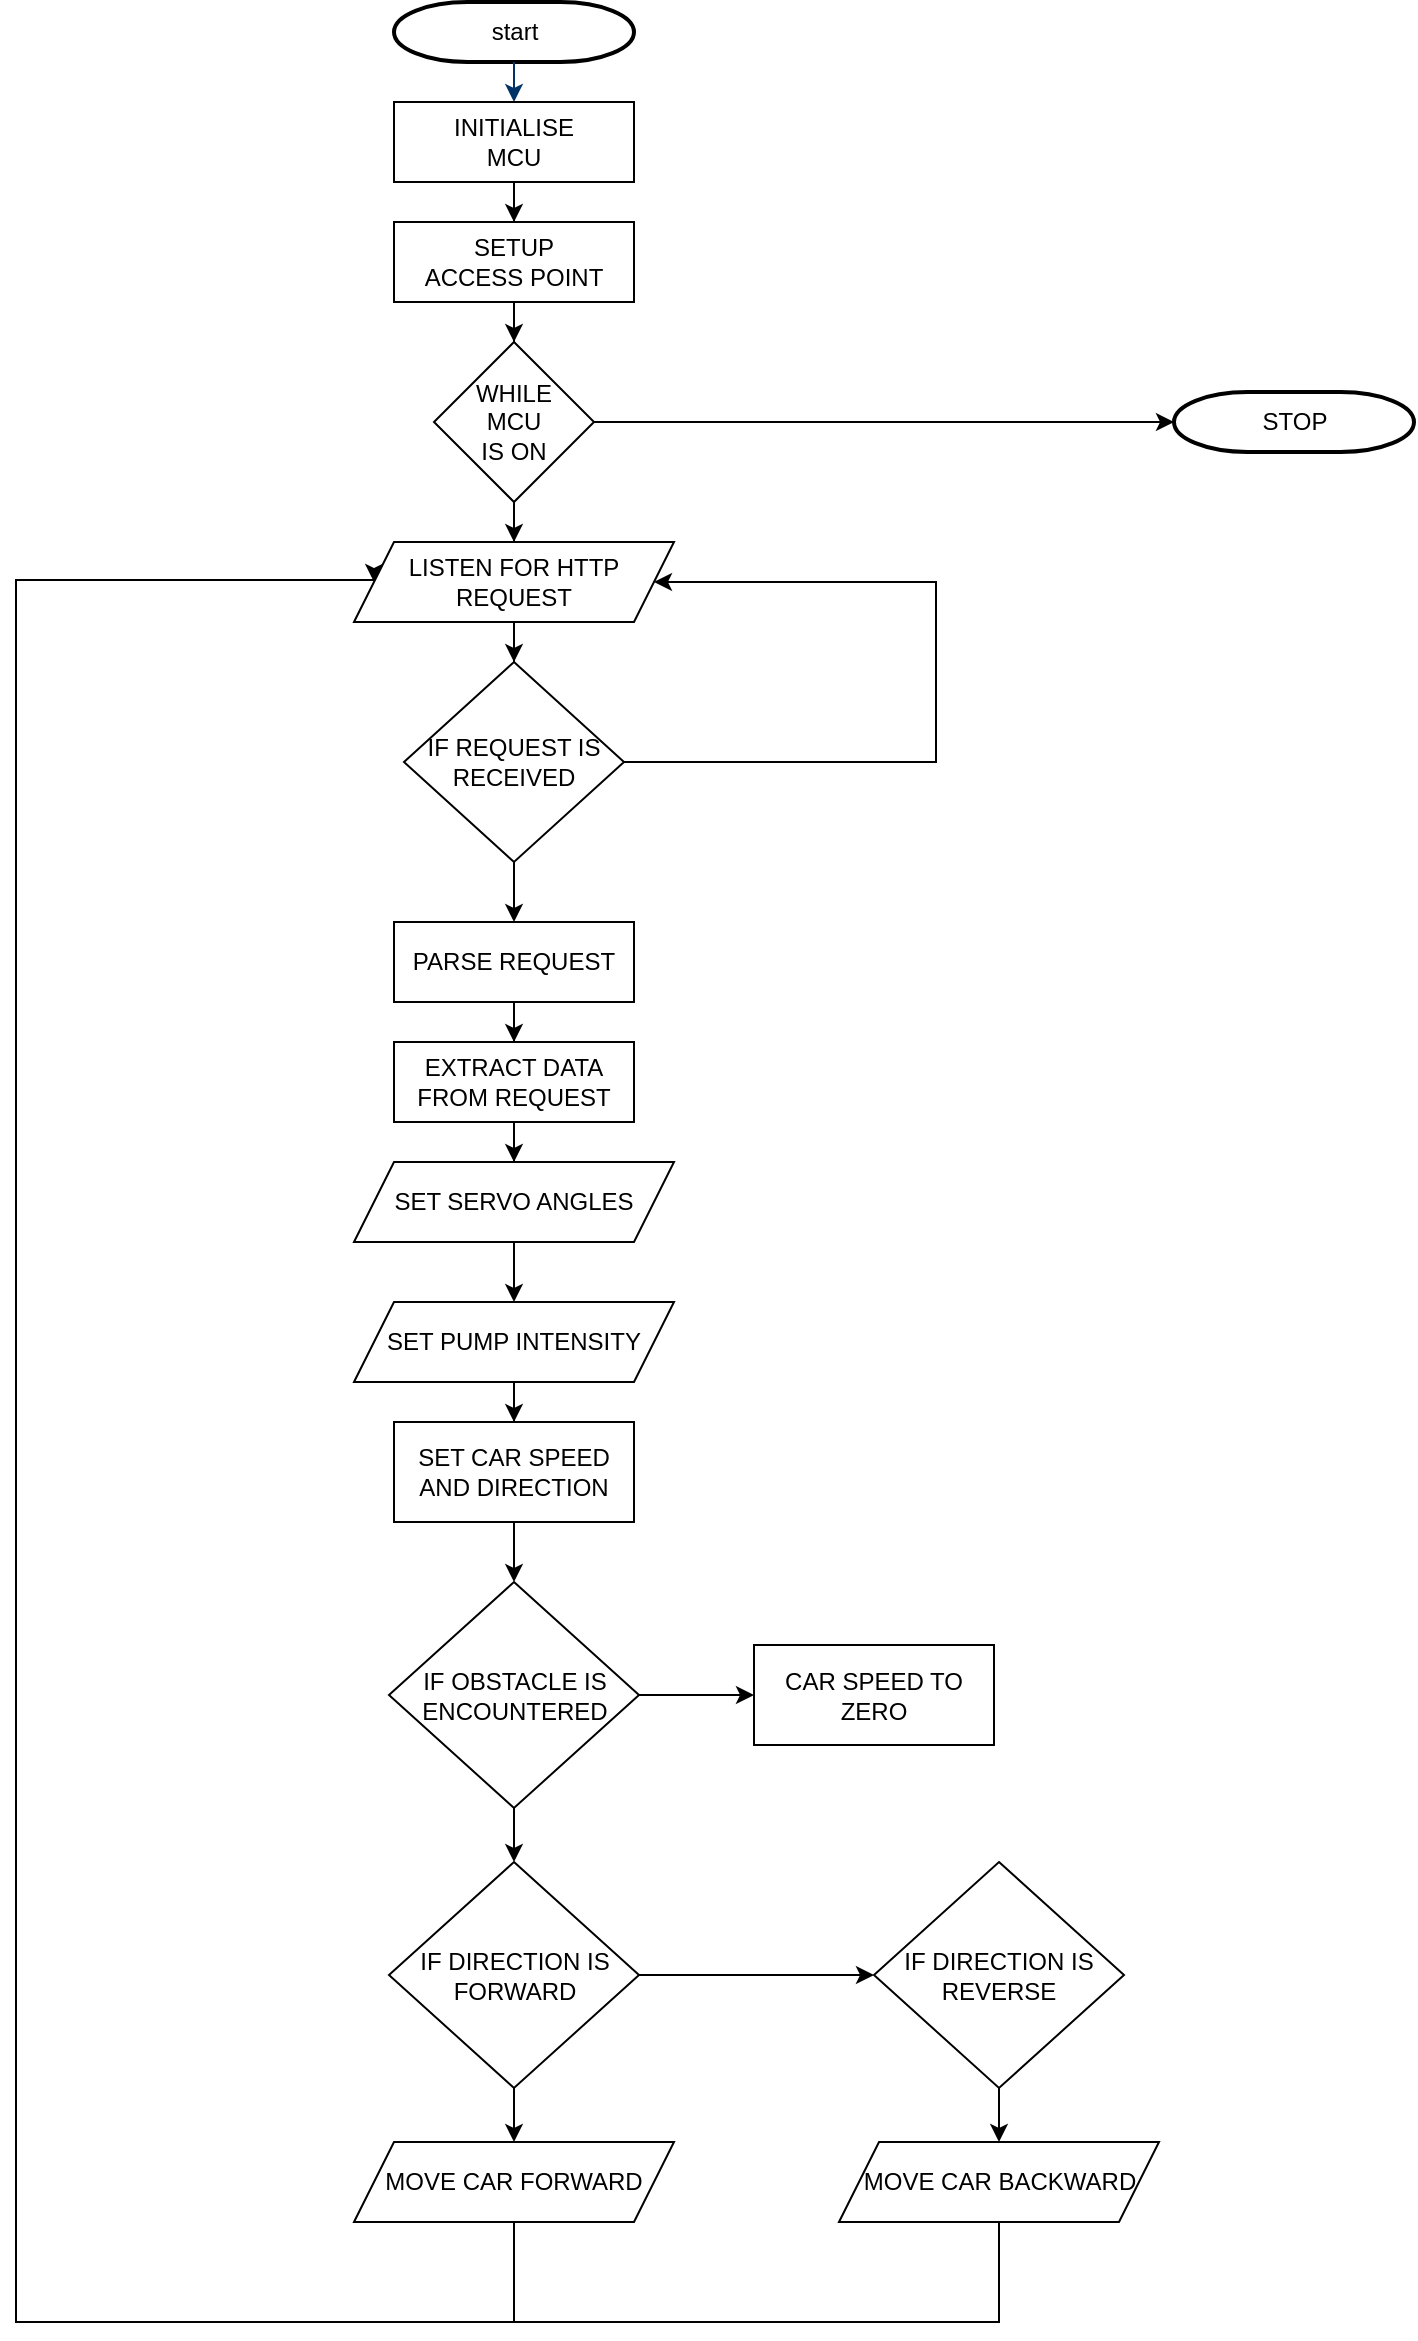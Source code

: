 <mxfile version="21.7.5" type="github">
  <diagram id="6a731a19-8d31-9384-78a2-239565b7b9f0" name="Page-1">
    <mxGraphModel dx="1050" dy="566" grid="1" gridSize="10" guides="1" tooltips="1" connect="1" arrows="1" fold="1" page="1" pageScale="1" pageWidth="1169" pageHeight="827" background="none" math="0" shadow="0">
      <root>
        <mxCell id="0" />
        <mxCell id="1" parent="0" />
        <mxCell id="2" value="start" style="shape=mxgraph.flowchart.terminator;strokeWidth=2;gradientColor=none;gradientDirection=north;fontStyle=0;html=1;" parent="1" vertex="1">
          <mxGeometry x="260" y="50" width="120" height="30" as="geometry" />
        </mxCell>
        <mxCell id="7" style="fontStyle=1;strokeColor=#003366;strokeWidth=1;html=1;" parent="1" source="2" target="ND_fbCrq1BbmrggnkjyX-55" edge="1">
          <mxGeometry relative="1" as="geometry">
            <mxPoint x="320" y="130" as="targetPoint" />
          </mxGeometry>
        </mxCell>
        <mxCell id="ND_fbCrq1BbmrggnkjyX-59" style="edgeStyle=orthogonalEdgeStyle;rounded=0;orthogonalLoop=1;jettySize=auto;html=1;" edge="1" parent="1" source="ND_fbCrq1BbmrggnkjyX-55" target="ND_fbCrq1BbmrggnkjyX-56">
          <mxGeometry relative="1" as="geometry" />
        </mxCell>
        <mxCell id="ND_fbCrq1BbmrggnkjyX-55" value="&lt;div&gt;INITIALISE&lt;/div&gt;&lt;div&gt;MCU&lt;br&gt;&lt;/div&gt;" style="rounded=0;whiteSpace=wrap;html=1;" vertex="1" parent="1">
          <mxGeometry x="260" y="100" width="120" height="40" as="geometry" />
        </mxCell>
        <mxCell id="ND_fbCrq1BbmrggnkjyX-65" style="edgeStyle=orthogonalEdgeStyle;rounded=0;orthogonalLoop=1;jettySize=auto;html=1;" edge="1" parent="1" source="ND_fbCrq1BbmrggnkjyX-56" target="ND_fbCrq1BbmrggnkjyX-62">
          <mxGeometry relative="1" as="geometry" />
        </mxCell>
        <mxCell id="ND_fbCrq1BbmrggnkjyX-56" value="&lt;div&gt;SETUP&lt;/div&gt;&lt;div&gt;ACCESS POINT&lt;/div&gt;" style="rounded=0;whiteSpace=wrap;html=1;" vertex="1" parent="1">
          <mxGeometry x="260" y="160" width="120" height="40" as="geometry" />
        </mxCell>
        <mxCell id="ND_fbCrq1BbmrggnkjyX-58" style="edgeStyle=orthogonalEdgeStyle;rounded=0;orthogonalLoop=1;jettySize=auto;html=1;exitX=0.5;exitY=1;exitDx=0;exitDy=0;" edge="1" parent="1" source="ND_fbCrq1BbmrggnkjyX-56" target="ND_fbCrq1BbmrggnkjyX-56">
          <mxGeometry relative="1" as="geometry" />
        </mxCell>
        <mxCell id="ND_fbCrq1BbmrggnkjyX-63" style="edgeStyle=orthogonalEdgeStyle;rounded=0;orthogonalLoop=1;jettySize=auto;html=1;" edge="1" parent="1" source="ND_fbCrq1BbmrggnkjyX-62" target="ND_fbCrq1BbmrggnkjyX-64">
          <mxGeometry relative="1" as="geometry">
            <mxPoint x="320" y="320" as="targetPoint" />
          </mxGeometry>
        </mxCell>
        <mxCell id="ND_fbCrq1BbmrggnkjyX-68" style="edgeStyle=orthogonalEdgeStyle;rounded=0;orthogonalLoop=1;jettySize=auto;html=1;" edge="1" parent="1" source="ND_fbCrq1BbmrggnkjyX-62">
          <mxGeometry relative="1" as="geometry">
            <mxPoint x="650" y="260" as="targetPoint" />
          </mxGeometry>
        </mxCell>
        <mxCell id="ND_fbCrq1BbmrggnkjyX-62" value="&lt;div&gt;WHILE&lt;/div&gt;&lt;div&gt;MCU&lt;/div&gt;&lt;div&gt;IS ON&lt;br&gt;&lt;/div&gt;" style="rhombus;whiteSpace=wrap;html=1;" vertex="1" parent="1">
          <mxGeometry x="280" y="220" width="80" height="80" as="geometry" />
        </mxCell>
        <mxCell id="ND_fbCrq1BbmrggnkjyX-83" style="edgeStyle=orthogonalEdgeStyle;rounded=0;orthogonalLoop=1;jettySize=auto;html=1;" edge="1" parent="1" source="ND_fbCrq1BbmrggnkjyX-64" target="ND_fbCrq1BbmrggnkjyX-69">
          <mxGeometry relative="1" as="geometry" />
        </mxCell>
        <mxCell id="ND_fbCrq1BbmrggnkjyX-64" value="LISTEN FOR HTTP REQUEST" style="shape=parallelogram;perimeter=parallelogramPerimeter;whiteSpace=wrap;html=1;fixedSize=1;" vertex="1" parent="1">
          <mxGeometry x="240" y="320" width="160" height="40" as="geometry" />
        </mxCell>
        <mxCell id="ND_fbCrq1BbmrggnkjyX-86" style="edgeStyle=orthogonalEdgeStyle;rounded=0;orthogonalLoop=1;jettySize=auto;html=1;" edge="1" parent="1" source="ND_fbCrq1BbmrggnkjyX-69" target="ND_fbCrq1BbmrggnkjyX-72">
          <mxGeometry relative="1" as="geometry" />
        </mxCell>
        <mxCell id="ND_fbCrq1BbmrggnkjyX-97" style="edgeStyle=orthogonalEdgeStyle;rounded=0;orthogonalLoop=1;jettySize=auto;html=1;entryX=1;entryY=0.5;entryDx=0;entryDy=0;" edge="1" parent="1" source="ND_fbCrq1BbmrggnkjyX-69" target="ND_fbCrq1BbmrggnkjyX-64">
          <mxGeometry relative="1" as="geometry">
            <mxPoint x="490" y="300" as="targetPoint" />
            <Array as="points">
              <mxPoint x="531" y="430" />
              <mxPoint x="531" y="340" />
            </Array>
          </mxGeometry>
        </mxCell>
        <mxCell id="ND_fbCrq1BbmrggnkjyX-69" value="IF REQUEST IS RECEIVED" style="rhombus;whiteSpace=wrap;html=1;" vertex="1" parent="1">
          <mxGeometry x="265" y="380" width="110" height="100" as="geometry" />
        </mxCell>
        <mxCell id="ND_fbCrq1BbmrggnkjyX-88" style="edgeStyle=orthogonalEdgeStyle;rounded=0;orthogonalLoop=1;jettySize=auto;html=1;" edge="1" parent="1" source="ND_fbCrq1BbmrggnkjyX-70" target="ND_fbCrq1BbmrggnkjyX-74">
          <mxGeometry relative="1" as="geometry" />
        </mxCell>
        <mxCell id="ND_fbCrq1BbmrggnkjyX-70" value="&lt;div&gt;EXTRACT DATA&lt;/div&gt;&lt;div&gt;FROM REQUEST&lt;br&gt;&lt;/div&gt;" style="rounded=0;whiteSpace=wrap;html=1;" vertex="1" parent="1">
          <mxGeometry x="260" y="570" width="120" height="40" as="geometry" />
        </mxCell>
        <mxCell id="ND_fbCrq1BbmrggnkjyX-71" style="edgeStyle=orthogonalEdgeStyle;rounded=0;orthogonalLoop=1;jettySize=auto;html=1;exitX=0.5;exitY=1;exitDx=0;exitDy=0;" edge="1" parent="1" source="ND_fbCrq1BbmrggnkjyX-70" target="ND_fbCrq1BbmrggnkjyX-70">
          <mxGeometry relative="1" as="geometry" />
        </mxCell>
        <mxCell id="ND_fbCrq1BbmrggnkjyX-87" style="edgeStyle=orthogonalEdgeStyle;rounded=0;orthogonalLoop=1;jettySize=auto;html=1;" edge="1" parent="1" source="ND_fbCrq1BbmrggnkjyX-72" target="ND_fbCrq1BbmrggnkjyX-70">
          <mxGeometry relative="1" as="geometry" />
        </mxCell>
        <mxCell id="ND_fbCrq1BbmrggnkjyX-72" value="PARSE REQUEST" style="rounded=0;whiteSpace=wrap;html=1;" vertex="1" parent="1">
          <mxGeometry x="260" y="510" width="120" height="40" as="geometry" />
        </mxCell>
        <mxCell id="ND_fbCrq1BbmrggnkjyX-91" style="edgeStyle=orthogonalEdgeStyle;rounded=0;orthogonalLoop=1;jettySize=auto;html=1;" edge="1" parent="1" source="ND_fbCrq1BbmrggnkjyX-73" target="ND_fbCrq1BbmrggnkjyX-77">
          <mxGeometry relative="1" as="geometry" />
        </mxCell>
        <mxCell id="ND_fbCrq1BbmrggnkjyX-73" value="SET CAR SPEED AND DIRECTION" style="rounded=0;whiteSpace=wrap;html=1;" vertex="1" parent="1">
          <mxGeometry x="260" y="760" width="120" height="50" as="geometry" />
        </mxCell>
        <mxCell id="ND_fbCrq1BbmrggnkjyX-89" style="edgeStyle=orthogonalEdgeStyle;rounded=0;orthogonalLoop=1;jettySize=auto;html=1;" edge="1" parent="1" source="ND_fbCrq1BbmrggnkjyX-74" target="ND_fbCrq1BbmrggnkjyX-75">
          <mxGeometry relative="1" as="geometry" />
        </mxCell>
        <mxCell id="ND_fbCrq1BbmrggnkjyX-74" value="SET SERVO ANGLES" style="shape=parallelogram;perimeter=parallelogramPerimeter;whiteSpace=wrap;html=1;fixedSize=1;" vertex="1" parent="1">
          <mxGeometry x="240" y="630" width="160" height="40" as="geometry" />
        </mxCell>
        <mxCell id="ND_fbCrq1BbmrggnkjyX-90" style="edgeStyle=orthogonalEdgeStyle;rounded=0;orthogonalLoop=1;jettySize=auto;html=1;" edge="1" parent="1" source="ND_fbCrq1BbmrggnkjyX-75" target="ND_fbCrq1BbmrggnkjyX-73">
          <mxGeometry relative="1" as="geometry" />
        </mxCell>
        <mxCell id="ND_fbCrq1BbmrggnkjyX-75" value="SET PUMP INTENSITY" style="shape=parallelogram;perimeter=parallelogramPerimeter;whiteSpace=wrap;html=1;fixedSize=1;" vertex="1" parent="1">
          <mxGeometry x="240" y="700" width="160" height="40" as="geometry" />
        </mxCell>
        <mxCell id="ND_fbCrq1BbmrggnkjyX-92" style="edgeStyle=orthogonalEdgeStyle;rounded=0;orthogonalLoop=1;jettySize=auto;html=1;" edge="1" parent="1" source="ND_fbCrq1BbmrggnkjyX-77" target="ND_fbCrq1BbmrggnkjyX-79">
          <mxGeometry relative="1" as="geometry" />
        </mxCell>
        <mxCell id="ND_fbCrq1BbmrggnkjyX-94" style="edgeStyle=orthogonalEdgeStyle;rounded=0;orthogonalLoop=1;jettySize=auto;html=1;" edge="1" parent="1" source="ND_fbCrq1BbmrggnkjyX-77" target="ND_fbCrq1BbmrggnkjyX-78">
          <mxGeometry relative="1" as="geometry" />
        </mxCell>
        <mxCell id="ND_fbCrq1BbmrggnkjyX-77" value="IF OBSTACLE IS ENCOUNTERED" style="rhombus;whiteSpace=wrap;html=1;" vertex="1" parent="1">
          <mxGeometry x="257.5" y="840" width="125" height="113" as="geometry" />
        </mxCell>
        <mxCell id="ND_fbCrq1BbmrggnkjyX-78" value="CAR SPEED TO ZERO" style="rounded=0;whiteSpace=wrap;html=1;" vertex="1" parent="1">
          <mxGeometry x="440" y="871.5" width="120" height="50" as="geometry" />
        </mxCell>
        <mxCell id="ND_fbCrq1BbmrggnkjyX-93" style="edgeStyle=orthogonalEdgeStyle;rounded=0;orthogonalLoop=1;jettySize=auto;html=1;" edge="1" parent="1" source="ND_fbCrq1BbmrggnkjyX-79" target="ND_fbCrq1BbmrggnkjyX-81">
          <mxGeometry relative="1" as="geometry" />
        </mxCell>
        <mxCell id="ND_fbCrq1BbmrggnkjyX-95" style="edgeStyle=orthogonalEdgeStyle;rounded=0;orthogonalLoop=1;jettySize=auto;html=1;entryX=0;entryY=0.5;entryDx=0;entryDy=0;" edge="1" parent="1" source="ND_fbCrq1BbmrggnkjyX-79" target="ND_fbCrq1BbmrggnkjyX-80">
          <mxGeometry relative="1" as="geometry" />
        </mxCell>
        <mxCell id="ND_fbCrq1BbmrggnkjyX-79" value="IF DIRECTION IS FORWARD" style="rhombus;whiteSpace=wrap;html=1;" vertex="1" parent="1">
          <mxGeometry x="257.5" y="980" width="125" height="113" as="geometry" />
        </mxCell>
        <mxCell id="ND_fbCrq1BbmrggnkjyX-96" style="edgeStyle=orthogonalEdgeStyle;rounded=0;orthogonalLoop=1;jettySize=auto;html=1;entryX=0.5;entryY=0;entryDx=0;entryDy=0;" edge="1" parent="1" source="ND_fbCrq1BbmrggnkjyX-80" target="ND_fbCrq1BbmrggnkjyX-82">
          <mxGeometry relative="1" as="geometry" />
        </mxCell>
        <mxCell id="ND_fbCrq1BbmrggnkjyX-80" value="IF DIRECTION IS REVERSE" style="rhombus;whiteSpace=wrap;html=1;" vertex="1" parent="1">
          <mxGeometry x="500" y="980" width="125" height="113" as="geometry" />
        </mxCell>
        <mxCell id="ND_fbCrq1BbmrggnkjyX-81" value="MOVE CAR FORWARD" style="shape=parallelogram;perimeter=parallelogramPerimeter;whiteSpace=wrap;html=1;fixedSize=1;" vertex="1" parent="1">
          <mxGeometry x="240" y="1120" width="160" height="40" as="geometry" />
        </mxCell>
        <mxCell id="ND_fbCrq1BbmrggnkjyX-102" style="edgeStyle=orthogonalEdgeStyle;rounded=0;orthogonalLoop=1;jettySize=auto;html=1;entryX=0;entryY=0.5;entryDx=0;entryDy=0;" edge="1" parent="1" source="ND_fbCrq1BbmrggnkjyX-82" target="ND_fbCrq1BbmrggnkjyX-64">
          <mxGeometry relative="1" as="geometry">
            <mxPoint x="260" y="339" as="targetPoint" />
            <Array as="points">
              <mxPoint x="563" y="1210" />
              <mxPoint x="71" y="1210" />
              <mxPoint x="71" y="339" />
            </Array>
          </mxGeometry>
        </mxCell>
        <mxCell id="ND_fbCrq1BbmrggnkjyX-82" value="MOVE CAR BACKWARD" style="shape=parallelogram;perimeter=parallelogramPerimeter;whiteSpace=wrap;html=1;fixedSize=1;" vertex="1" parent="1">
          <mxGeometry x="482.5" y="1120" width="160" height="40" as="geometry" />
        </mxCell>
        <mxCell id="ND_fbCrq1BbmrggnkjyX-103" value="" style="endArrow=none;html=1;rounded=0;" edge="1" parent="1">
          <mxGeometry width="50" height="50" relative="1" as="geometry">
            <mxPoint x="320" y="1210" as="sourcePoint" />
            <mxPoint x="320" y="1160" as="targetPoint" />
          </mxGeometry>
        </mxCell>
        <mxCell id="ND_fbCrq1BbmrggnkjyX-106" value="&lt;div&gt;STOP&lt;/div&gt;" style="shape=mxgraph.flowchart.terminator;strokeWidth=2;gradientColor=none;gradientDirection=north;fontStyle=0;html=1;" vertex="1" parent="1">
          <mxGeometry x="650" y="245" width="120" height="30" as="geometry" />
        </mxCell>
      </root>
    </mxGraphModel>
  </diagram>
</mxfile>
